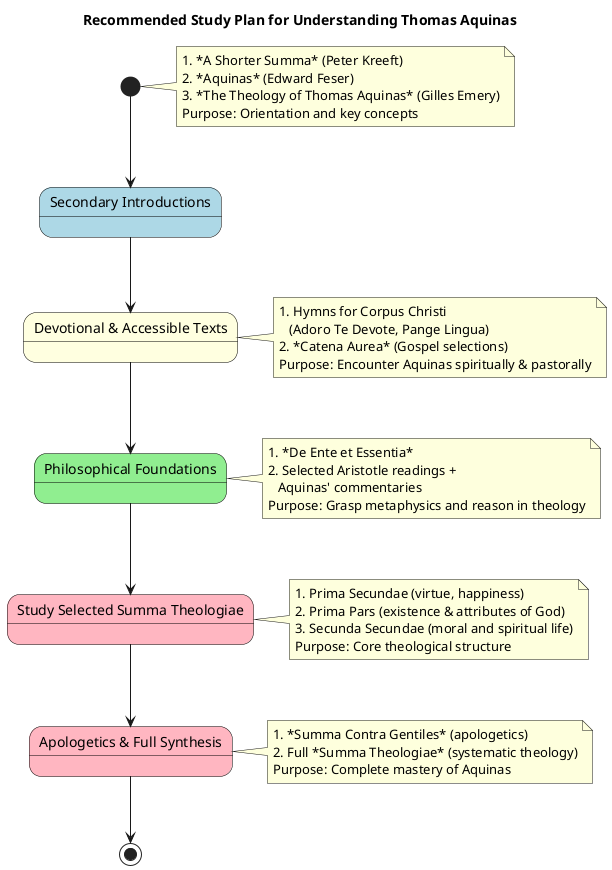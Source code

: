 @startuml
title Recommended Study Plan for Understanding Thomas Aquinas

skinparam state {
  BackgroundColor<<Intro>> LightBlue
  BackgroundColor<<Devotional>> LightYellow
  BackgroundColor<<Philosophy>> LightGreen
  BackgroundColor<<Theology>> LightPink
  BorderColor Black
  FontColor Black
}

state "Secondary Introductions" as SI <<Intro>>
[*] --> SI
note right
  1. *A Shorter Summa* (Peter Kreeft)
  2. *Aquinas* (Edward Feser)
  3. *The Theology of Thomas Aquinas* (Gilles Emery)
  Purpose: Orientation and key concepts
end note

'"Secondary Introductions" --> "Devotional & Accessible Texts" <<Devotional>>
state "Devotional & Accessible Texts" as DAT <<Devotional>>
SI --> DAT
note right
  1. Hymns for Corpus Christi
     (Adoro Te Devote, Pange Lingua)
  2. *Catena Aurea* (Gospel selections)
  Purpose: Encounter Aquinas spiritually & pastorally
end note

' "Devotional & Accessible Texts" --> "Philosophical Foundations" <<Philosophy>>
state "Philosophical Foundations" as PF <<Philosophy>>
DAT --> PF
note right
  1. *De Ente et Essentia*
  2. Selected Aristotle readings +
     Aquinas' commentaries
  Purpose: Grasp metaphysics and reason in theology
end note

' "Philosophical Foundations" --> "Study Selected Summa Theologiae" <<Theology>>
state "Study Selected Summa Theologiae" as SSST <<Theology>>
PF --> SSST
note right
  1. Prima Secundae (virtue, happiness)
  2. Prima Pars (existence & attributes of God)
  3. Secunda Secundae (moral and spiritual life)
  Purpose: Core theological structure
end note

' "Study Selected Summa Theologiae" --> "Apologetics & Full Synthesis" <<Theology>>
state "Apologetics & Full Synthesis" as AFS <<Theology>>
SSST --> AFS
note right
  1. *Summa Contra Gentiles* (apologetics)
  2. Full *Summa Theologiae* (systematic theology)
  Purpose: Complete mastery of Aquinas
end note

' "Apologetics & Full Synthesis" --> [*]
AFS --> [*]

@enduml



@startuml
title Thomas Aquinas - Major Works Timeline (State Diagram Version)

' === Legend ===
' Green: Systematic Theology
' Blue: Philosophical Works
' Orange: Biblical Commentaries
' Pink: Devotional Works

skinparam state {
  BackgroundColor<<Theology>> LightGreen
  BackgroundColor<<Philosophy>> LightBlue
  BackgroundColor<<Biblical>> LightYellow
  BackgroundColor<<Devotional>> Pink
  BorderColor Black
}

' [*] --> "De Ente et Essentia\n(1252-1256)" <<Philosophy>>
[*] --> DEE

state "De Ente et Essentia\n(1252-1256)" as DEE <<Philosophy>>
note right
  Theme: Metaphysics - Essence vs Existence
  Type: Philosophical treatise
end note


' "De Ente et Essentia\n(1252-1256)" --> "Scriptum super Sententiis\n(1254-1259)" <<Theology>>
state "De Ente et Essentia\n(1252-1256)" as DEE <<Philosophy>>
state "Scriptum super Sententiis\n(1254-1259)" as SSS <<Theology>>

DEE --> SSS
note right
  Early theological synthesis
  Commentary on Peter Lombard
end note

' "Scriptum super Sententiis\n(1254-1259)" --> "Quaestiones Disputatae: De Veritate\n(1256-1259)" <<Philosophy>>

state "Quaestiones Disputatae: De Veritate\n(1256-1259)" as QD <<Philosophy>>
SSS --> QD

note right
  Theme: Nature of Truth
  First major disputation
end note

' "Quaestiones Disputatae: De Veritate\n(1256-1259)" --> "Summa Contra Gentiles\n(1259-1265)" <<Theology>>
state "Summa Contra Gentiles\n(1259-1265)" as SCG <<Theology>>
QD --> SCG

note right
  Theme: Apologetics for Non-Christians
  Books: God, Creation, Providence, Salvation
end note

'"Summa Contra Gentiles\n(1259-1265)" --> "Catena Aurea\n(1260-1265)" <<Biblical>>
state "Catena Aurea\n(1260-1265)" as CA <<Biblical>>
SCG --> CA
note right
  Theme: Gospel Commentary (Patristic Chain)
end note

'"Catena Aurea\n(1260-1265)" --> "Commentary on Job\n(1261-1265)" <<Biblical>>
state "Commentary on Job\n(1261-1265)" as CJ <<Biblical>>
CA --> CJ
note right
  Theme: Suffering and Divine Providence
end note

' "Commentary on Job\n(1261-1265)" --> "Hymns for Corpus Christi\n(1264)" <<Devotional>>
state "Hymns for Corpus Christi\n(1264)" as HCC <<Devotional>>
CJ --> HCC 
note right
  Theme: Eucharistic Devotion
  Includes: Pange Lingua, Tantum Ergo
end note

' "Hymns for Corpus Christi\n(1264)" --> "Summa Theologiae\n(1265-1274)" <<Theology>>
state "Summa Theologiae\n(1265-1274)" as ST <<Theology>>
HCC --> ST
note right
  Theme: Systematic Theology
  Parts: God, Morality, Christ, Sacraments
  Status: Unfinished at death
end note

'"Summa Theologiae\n(1265-1274)" --> "De Regno (On Kingship)\n(1265-1267)" <<Philosophy>>
state "De Regno (On Kingship)\n(1265-1267)" as DR <<Philosophy>>
ST --> DR
note right
  Theme: Political Philosophy
  Role of ruler and common good
end note

'"De Regno (On Kingship)\n(1265-1267)" --> "Quaestiones Disputatae: De Malo\n(1269-1272)" <<Theology>>
state "Quaestiones Disputatae: De Malo\n(1269-1272)" as QDDM <<Theology>>
DR --> QDDM
note right
  Theme: Nature of evil and sin
end note

' "Quaestiones Disputatae: De Malo\n(1269-1272)" --> "Aristotle Commentaries\n(1269-1272)" <<Philosophy>>
state "Aristotle Commentaries\n(1269-1272)" as AC <<Philosophy>>
QDDM --> AC
note right
  Works: Metaphysics, Ethics, Physics, De Anima
  Theme: Integration of Aristotle
end note

' "Aristotle Commentaries\n(1269-1272)" --> "Pauline Epistles Commentaries\n(1270-1273)" <<Biblical>>
state "Pauline Epistles Commentaries\n(1270-1273)" as PE <<Biblical>>
AC -> PE
note right
  Theme: Grace, Faith, and Christian Life
end note

' "Pauline Epistles Commentaries\n(1270-1273)" --> "Compendium Theologiae\n(1273-1274)" <<Theology>>
state "Compendium Theologiae\n(1273-1274)" as CT <<Theology>>
PE --> CT
note right
  Theme: Concise summary of theology
  Status: Unfinished
end note

CT --> [*]

@enduml
